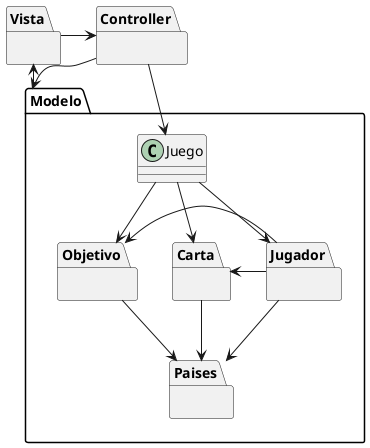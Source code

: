 @startuml
package Vista {}
package Controller {}
package Modelo {
    package Paises{}

    class Juego
    package Objetivo{}
    package Jugador{}
    package Carta{}

}


Vista -> Controller
Controller --> Modelo
Controller ---> Juego
Vista <-up-- Modelo


Juego --> Jugador
Juego -> Objetivo
Jugador --> Paises
Objetivo --> Paises
Carta <-right- Jugador
Jugador -left-> Objetivo

Juego -> Carta
Carta --> Paises

@enduml
